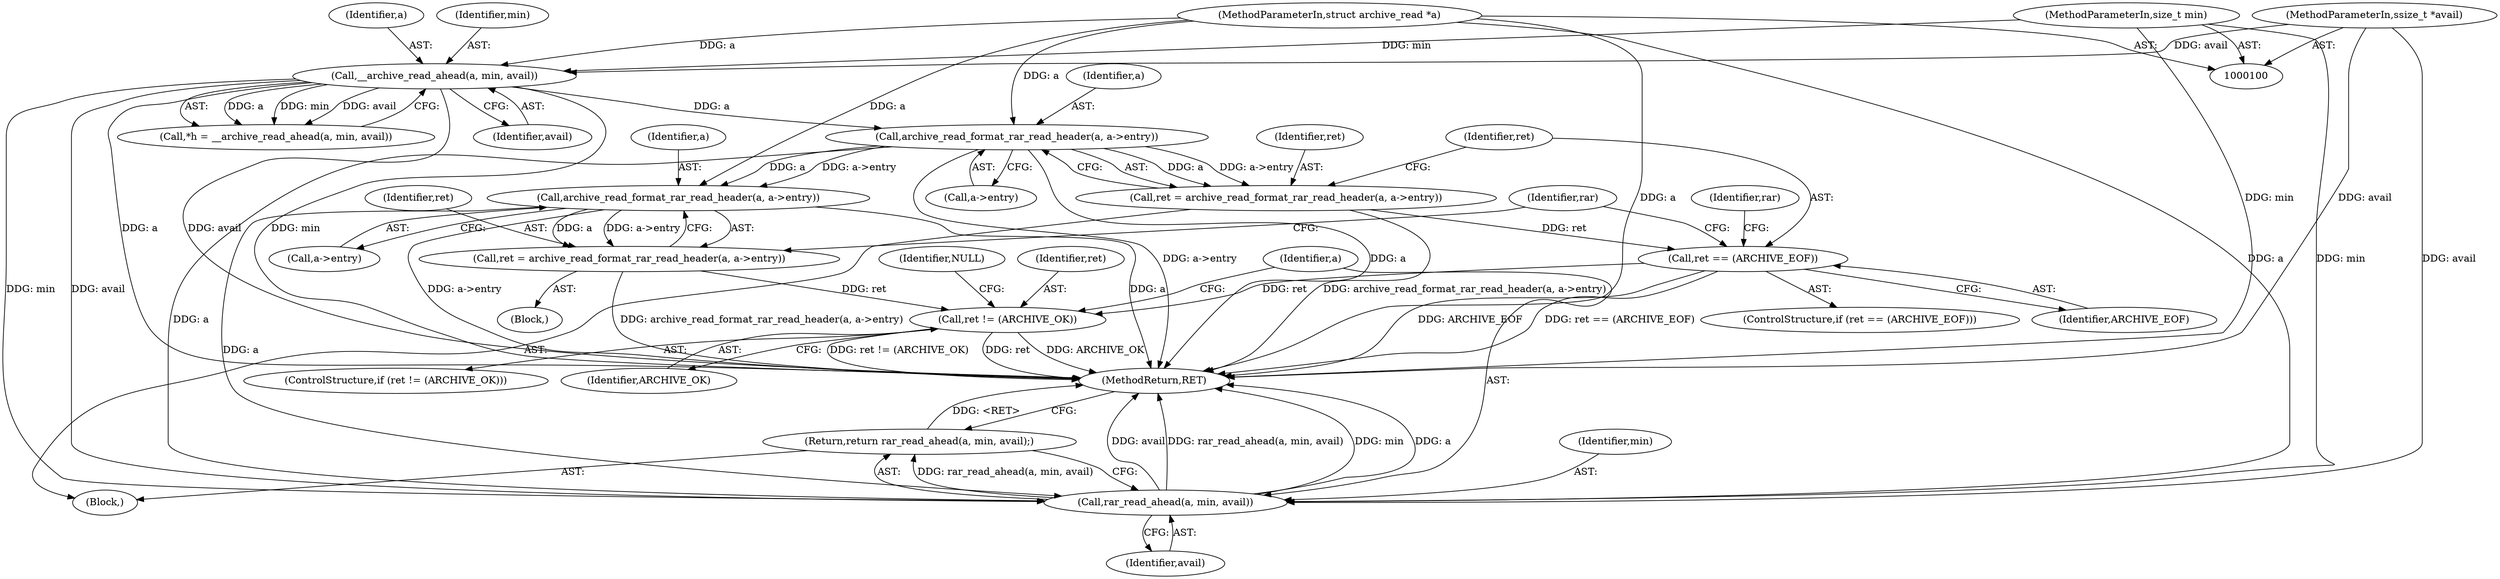 digraph "0_libarchive_bfcfe6f04ed20db2504db8a254d1f40a1d84eb28@pointer" {
"1000199" [label="(Call,archive_read_format_rar_read_header(a, a->entry))"];
"1000118" [label="(Call,__archive_read_ahead(a, min, avail))"];
"1000101" [label="(MethodParameterIn,struct archive_read *a)"];
"1000102" [label="(MethodParameterIn,size_t min)"];
"1000103" [label="(MethodParameterIn,ssize_t *avail)"];
"1000197" [label="(Call,ret = archive_read_format_rar_read_header(a, a->entry))"];
"1000205" [label="(Call,ret == (ARCHIVE_EOF))"];
"1000227" [label="(Call,ret != (ARCHIVE_OK))"];
"1000216" [label="(Call,archive_read_format_rar_read_header(a, a->entry))"];
"1000214" [label="(Call,ret = archive_read_format_rar_read_header(a, a->entry))"];
"1000233" [label="(Call,rar_read_ahead(a, min, avail))"];
"1000232" [label="(Return,return rar_read_ahead(a, min, avail);)"];
"1000201" [label="(Call,a->entry)"];
"1000232" [label="(Return,return rar_read_ahead(a, min, avail);)"];
"1000217" [label="(Identifier,a)"];
"1000227" [label="(Call,ret != (ARCHIVE_OK))"];
"1000214" [label="(Call,ret = archive_read_format_rar_read_header(a, a->entry))"];
"1000228" [label="(Identifier,ret)"];
"1000239" [label="(MethodReturn,RET)"];
"1000226" [label="(ControlStructure,if (ret != (ARCHIVE_OK)))"];
"1000216" [label="(Call,archive_read_format_rar_read_header(a, a->entry))"];
"1000229" [label="(Identifier,ARCHIVE_OK)"];
"1000116" [label="(Call,*h = __archive_read_ahead(a, min, avail))"];
"1000204" [label="(ControlStructure,if (ret == (ARCHIVE_EOF)))"];
"1000215" [label="(Identifier,ret)"];
"1000199" [label="(Call,archive_read_format_rar_read_header(a, a->entry))"];
"1000120" [label="(Identifier,min)"];
"1000101" [label="(MethodParameterIn,struct archive_read *a)"];
"1000233" [label="(Call,rar_read_ahead(a, min, avail))"];
"1000191" [label="(Block,)"];
"1000234" [label="(Identifier,a)"];
"1000235" [label="(Identifier,min)"];
"1000200" [label="(Identifier,a)"];
"1000198" [label="(Identifier,ret)"];
"1000231" [label="(Identifier,NULL)"];
"1000103" [label="(MethodParameterIn,ssize_t *avail)"];
"1000207" [label="(Identifier,ARCHIVE_EOF)"];
"1000208" [label="(Block,)"];
"1000118" [label="(Call,__archive_read_ahead(a, min, avail))"];
"1000205" [label="(Call,ret == (ARCHIVE_EOF))"];
"1000236" [label="(Identifier,avail)"];
"1000197" [label="(Call,ret = archive_read_format_rar_read_header(a, a->entry))"];
"1000121" [label="(Identifier,avail)"];
"1000119" [label="(Identifier,a)"];
"1000218" [label="(Call,a->entry)"];
"1000223" [label="(Identifier,rar)"];
"1000211" [label="(Identifier,rar)"];
"1000206" [label="(Identifier,ret)"];
"1000102" [label="(MethodParameterIn,size_t min)"];
"1000199" -> "1000197"  [label="AST: "];
"1000199" -> "1000201"  [label="CFG: "];
"1000200" -> "1000199"  [label="AST: "];
"1000201" -> "1000199"  [label="AST: "];
"1000197" -> "1000199"  [label="CFG: "];
"1000199" -> "1000239"  [label="DDG: a->entry"];
"1000199" -> "1000239"  [label="DDG: a"];
"1000199" -> "1000197"  [label="DDG: a"];
"1000199" -> "1000197"  [label="DDG: a->entry"];
"1000118" -> "1000199"  [label="DDG: a"];
"1000101" -> "1000199"  [label="DDG: a"];
"1000199" -> "1000216"  [label="DDG: a"];
"1000199" -> "1000216"  [label="DDG: a->entry"];
"1000199" -> "1000233"  [label="DDG: a"];
"1000118" -> "1000116"  [label="AST: "];
"1000118" -> "1000121"  [label="CFG: "];
"1000119" -> "1000118"  [label="AST: "];
"1000120" -> "1000118"  [label="AST: "];
"1000121" -> "1000118"  [label="AST: "];
"1000116" -> "1000118"  [label="CFG: "];
"1000118" -> "1000239"  [label="DDG: avail"];
"1000118" -> "1000239"  [label="DDG: min"];
"1000118" -> "1000239"  [label="DDG: a"];
"1000118" -> "1000116"  [label="DDG: a"];
"1000118" -> "1000116"  [label="DDG: min"];
"1000118" -> "1000116"  [label="DDG: avail"];
"1000101" -> "1000118"  [label="DDG: a"];
"1000102" -> "1000118"  [label="DDG: min"];
"1000103" -> "1000118"  [label="DDG: avail"];
"1000118" -> "1000233"  [label="DDG: min"];
"1000118" -> "1000233"  [label="DDG: avail"];
"1000101" -> "1000100"  [label="AST: "];
"1000101" -> "1000239"  [label="DDG: a"];
"1000101" -> "1000216"  [label="DDG: a"];
"1000101" -> "1000233"  [label="DDG: a"];
"1000102" -> "1000100"  [label="AST: "];
"1000102" -> "1000239"  [label="DDG: min"];
"1000102" -> "1000233"  [label="DDG: min"];
"1000103" -> "1000100"  [label="AST: "];
"1000103" -> "1000239"  [label="DDG: avail"];
"1000103" -> "1000233"  [label="DDG: avail"];
"1000197" -> "1000191"  [label="AST: "];
"1000198" -> "1000197"  [label="AST: "];
"1000206" -> "1000197"  [label="CFG: "];
"1000197" -> "1000239"  [label="DDG: archive_read_format_rar_read_header(a, a->entry)"];
"1000197" -> "1000205"  [label="DDG: ret"];
"1000205" -> "1000204"  [label="AST: "];
"1000205" -> "1000207"  [label="CFG: "];
"1000206" -> "1000205"  [label="AST: "];
"1000207" -> "1000205"  [label="AST: "];
"1000211" -> "1000205"  [label="CFG: "];
"1000223" -> "1000205"  [label="CFG: "];
"1000205" -> "1000239"  [label="DDG: ARCHIVE_EOF"];
"1000205" -> "1000239"  [label="DDG: ret == (ARCHIVE_EOF)"];
"1000205" -> "1000227"  [label="DDG: ret"];
"1000227" -> "1000226"  [label="AST: "];
"1000227" -> "1000229"  [label="CFG: "];
"1000228" -> "1000227"  [label="AST: "];
"1000229" -> "1000227"  [label="AST: "];
"1000231" -> "1000227"  [label="CFG: "];
"1000234" -> "1000227"  [label="CFG: "];
"1000227" -> "1000239"  [label="DDG: ret != (ARCHIVE_OK)"];
"1000227" -> "1000239"  [label="DDG: ret"];
"1000227" -> "1000239"  [label="DDG: ARCHIVE_OK"];
"1000214" -> "1000227"  [label="DDG: ret"];
"1000216" -> "1000214"  [label="AST: "];
"1000216" -> "1000218"  [label="CFG: "];
"1000217" -> "1000216"  [label="AST: "];
"1000218" -> "1000216"  [label="AST: "];
"1000214" -> "1000216"  [label="CFG: "];
"1000216" -> "1000239"  [label="DDG: a"];
"1000216" -> "1000239"  [label="DDG: a->entry"];
"1000216" -> "1000214"  [label="DDG: a"];
"1000216" -> "1000214"  [label="DDG: a->entry"];
"1000216" -> "1000233"  [label="DDG: a"];
"1000214" -> "1000208"  [label="AST: "];
"1000215" -> "1000214"  [label="AST: "];
"1000223" -> "1000214"  [label="CFG: "];
"1000214" -> "1000239"  [label="DDG: archive_read_format_rar_read_header(a, a->entry)"];
"1000233" -> "1000232"  [label="AST: "];
"1000233" -> "1000236"  [label="CFG: "];
"1000234" -> "1000233"  [label="AST: "];
"1000235" -> "1000233"  [label="AST: "];
"1000236" -> "1000233"  [label="AST: "];
"1000232" -> "1000233"  [label="CFG: "];
"1000233" -> "1000239"  [label="DDG: avail"];
"1000233" -> "1000239"  [label="DDG: rar_read_ahead(a, min, avail)"];
"1000233" -> "1000239"  [label="DDG: min"];
"1000233" -> "1000239"  [label="DDG: a"];
"1000233" -> "1000232"  [label="DDG: rar_read_ahead(a, min, avail)"];
"1000232" -> "1000191"  [label="AST: "];
"1000239" -> "1000232"  [label="CFG: "];
"1000232" -> "1000239"  [label="DDG: <RET>"];
}
